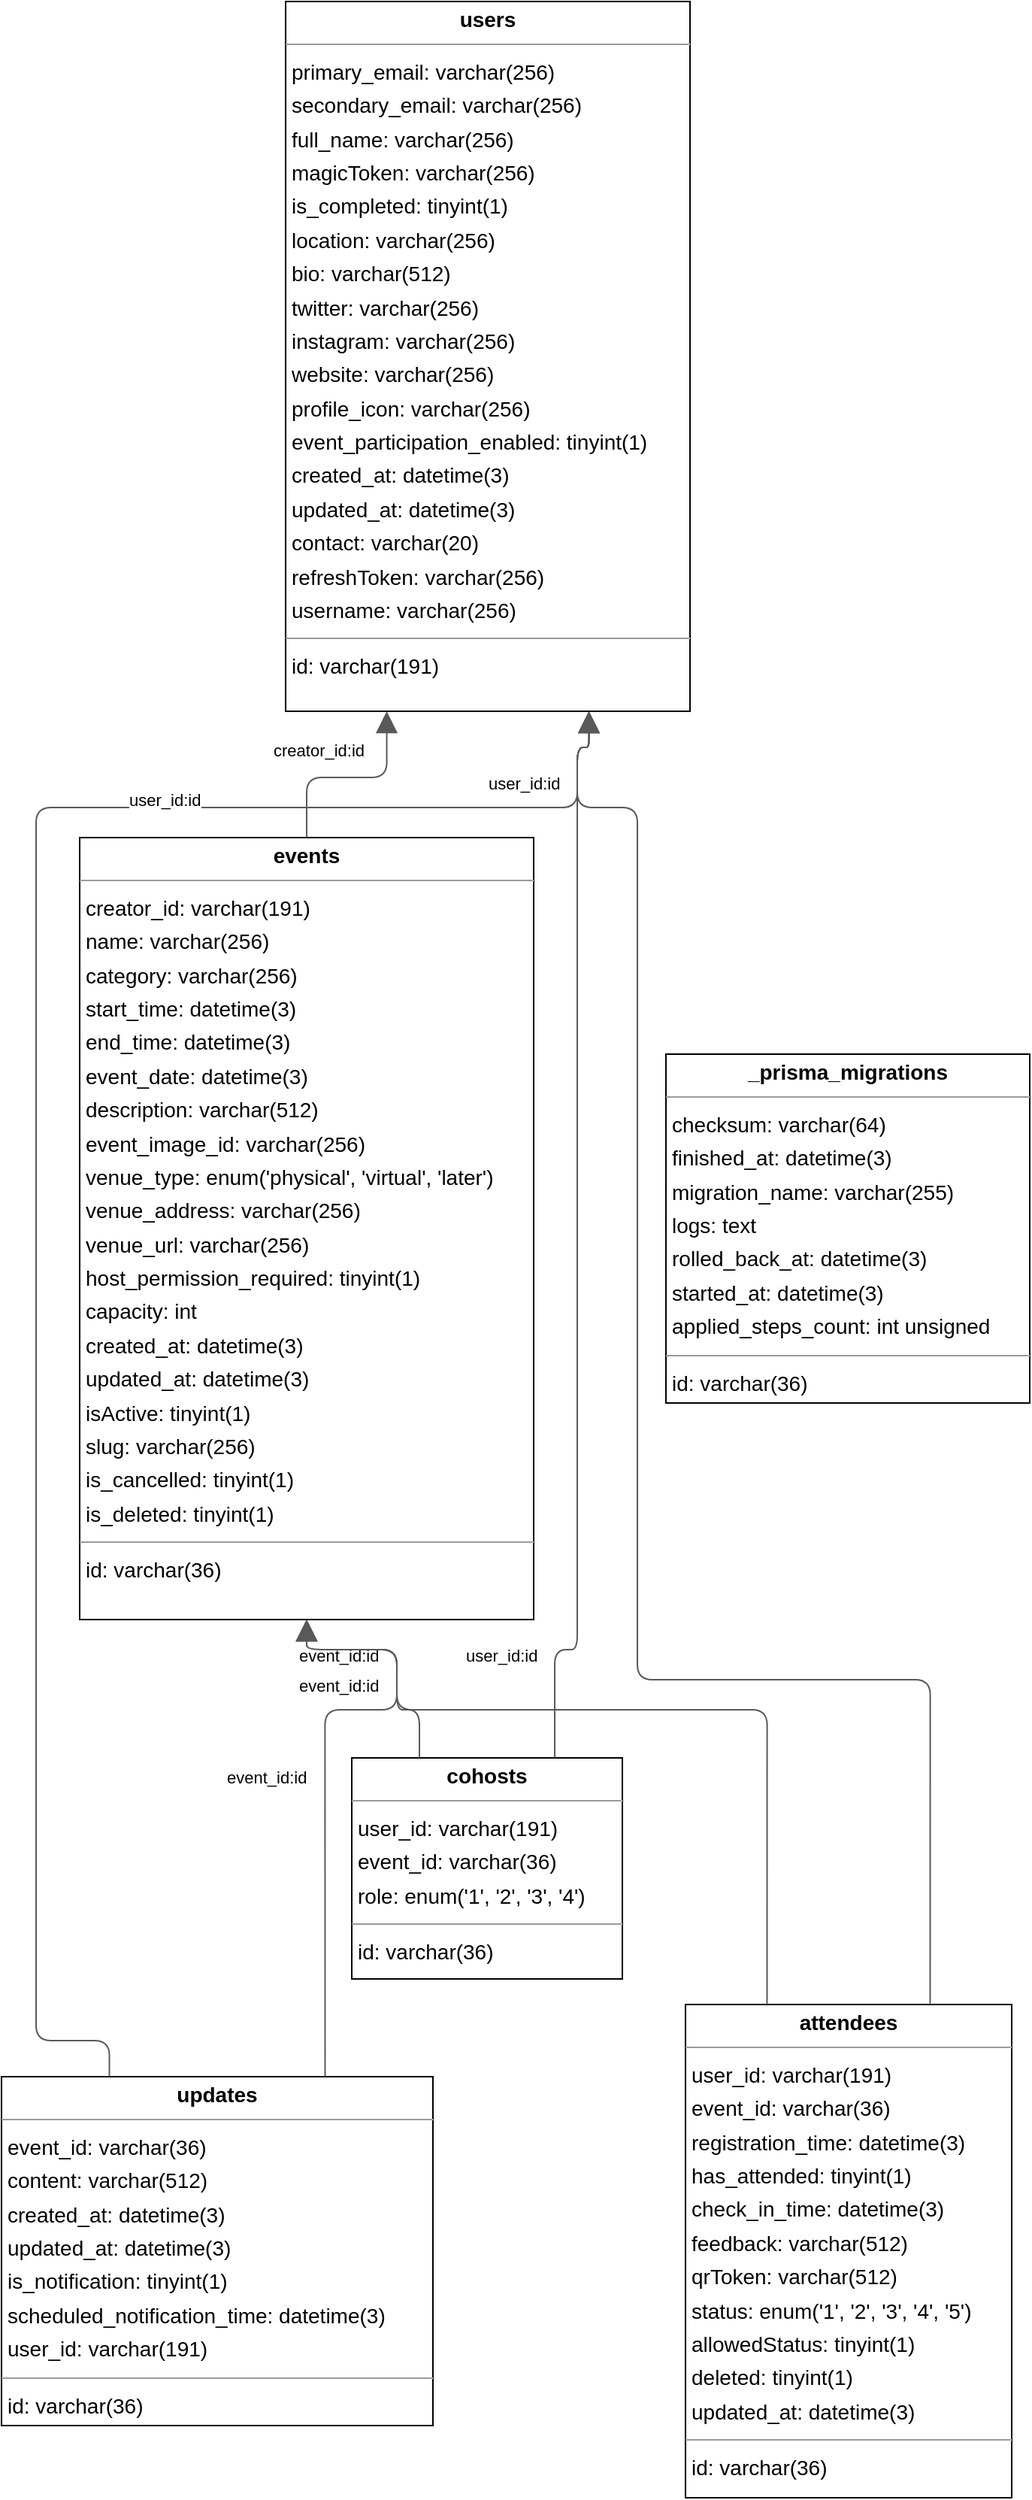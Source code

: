 <mxGraphModel dx="0" dy="0" grid="1" gridSize="10" guides="1" tooltips="1" connect="1" arrows="1" fold="1" page="0" pageScale="1" background="none" math="0" shadow="0">
  <root>
    <mxCell id="0" />
    <mxCell id="1" parent="0" />
    <mxCell id="node2" parent="1" vertex="1" value="&lt;p style=&quot;margin:0px;margin-top:4px;text-align:center;&quot;&gt;&lt;b&gt;_prisma_migrations&lt;/b&gt;&lt;/p&gt;&lt;hr size=&quot;1&quot;/&gt;&lt;p style=&quot;margin:0 0 0 4px;line-height:1.6;&quot;&gt; checksum: varchar(64)&lt;br/&gt; finished_at: datetime(3)&lt;br/&gt; migration_name: varchar(255)&lt;br/&gt; logs: text&lt;br/&gt; rolled_back_at: datetime(3)&lt;br/&gt; started_at: datetime(3)&lt;br/&gt; applied_steps_count: int unsigned&lt;/p&gt;&lt;hr size=&quot;1&quot;/&gt;&lt;p style=&quot;margin:0 0 0 4px;line-height:1.6;&quot;&gt; id: varchar(36)&lt;/p&gt;" style="verticalAlign=top;align=left;overflow=fill;fontSize=14;fontFamily=Helvetica;html=1;rounded=0;shadow=0;comic=0;labelBackgroundColor=none;strokeWidth=1;">
      <mxGeometry x="292" y="440" width="242" height="232" as="geometry" />
    </mxCell>
    <mxCell id="node1" parent="1" vertex="1" value="&lt;p style=&quot;margin:0px;margin-top:4px;text-align:center;&quot;&gt;&lt;b&gt;attendees&lt;/b&gt;&lt;/p&gt;&lt;hr size=&quot;1&quot;/&gt;&lt;p style=&quot;margin:0 0 0 4px;line-height:1.6;&quot;&gt; user_id: varchar(191)&lt;br/&gt; event_id: varchar(36)&lt;br/&gt; registration_time: datetime(3)&lt;br/&gt; has_attended: tinyint(1)&lt;br/&gt; check_in_time: datetime(3)&lt;br/&gt; feedback: varchar(512)&lt;br/&gt; qrToken: varchar(512)&lt;br/&gt; status: enum(&amp;#39;1&amp;#39;, &amp;#39;2&amp;#39;, &amp;#39;3&amp;#39;, &amp;#39;4&amp;#39;, &amp;#39;5&amp;#39;)&lt;br/&gt; allowedStatus: tinyint(1)&lt;br/&gt; deleted: tinyint(1)&lt;br/&gt; updated_at: datetime(3)&lt;/p&gt;&lt;hr size=&quot;1&quot;/&gt;&lt;p style=&quot;margin:0 0 0 4px;line-height:1.6;&quot;&gt; id: varchar(36)&lt;/p&gt;" style="verticalAlign=top;align=left;overflow=fill;fontSize=14;fontFamily=Helvetica;html=1;rounded=0;shadow=0;comic=0;labelBackgroundColor=none;strokeWidth=1;">
      <mxGeometry x="305" y="1072" width="217" height="328" as="geometry" />
    </mxCell>
    <mxCell id="node4" parent="1" vertex="1" value="&lt;p style=&quot;margin:0px;margin-top:4px;text-align:center;&quot;&gt;&lt;b&gt;cohosts&lt;/b&gt;&lt;/p&gt;&lt;hr size=&quot;1&quot;/&gt;&lt;p style=&quot;margin:0 0 0 4px;line-height:1.6;&quot;&gt; user_id: varchar(191)&lt;br/&gt; event_id: varchar(36)&lt;br/&gt; role: enum(&amp;#39;1&amp;#39;, &amp;#39;2&amp;#39;, &amp;#39;3&amp;#39;, &amp;#39;4&amp;#39;)&lt;/p&gt;&lt;hr size=&quot;1&quot;/&gt;&lt;p style=&quot;margin:0 0 0 4px;line-height:1.6;&quot;&gt; id: varchar(36)&lt;/p&gt;" style="verticalAlign=top;align=left;overflow=fill;fontSize=14;fontFamily=Helvetica;html=1;rounded=0;shadow=0;comic=0;labelBackgroundColor=none;strokeWidth=1;">
      <mxGeometry x="83" y="908" width="180" height="147" as="geometry" />
    </mxCell>
    <mxCell id="node3" parent="1" vertex="1" value="&lt;p style=&quot;margin:0px;margin-top:4px;text-align:center;&quot;&gt;&lt;b&gt;events&lt;/b&gt;&lt;/p&gt;&lt;hr size=&quot;1&quot;/&gt;&lt;p style=&quot;margin:0 0 0 4px;line-height:1.6;&quot;&gt; creator_id: varchar(191)&lt;br/&gt; name: varchar(256)&lt;br/&gt; category: varchar(256)&lt;br/&gt; start_time: datetime(3)&lt;br/&gt; end_time: datetime(3)&lt;br/&gt; event_date: datetime(3)&lt;br/&gt; description: varchar(512)&lt;br/&gt; event_image_id: varchar(256)&lt;br/&gt; venue_type: enum(&amp;#39;physical&amp;#39;, &amp;#39;virtual&amp;#39;, &amp;#39;later&amp;#39;)&lt;br/&gt; venue_address: varchar(256)&lt;br/&gt; venue_url: varchar(256)&lt;br/&gt; host_permission_required: tinyint(1)&lt;br/&gt; capacity: int&lt;br/&gt; created_at: datetime(3)&lt;br/&gt; updated_at: datetime(3)&lt;br/&gt; isActive: tinyint(1)&lt;br/&gt; slug: varchar(256)&lt;br/&gt; is_cancelled: tinyint(1)&lt;br/&gt; is_deleted: tinyint(1)&lt;/p&gt;&lt;hr size=&quot;1&quot;/&gt;&lt;p style=&quot;margin:0 0 0 4px;line-height:1.6;&quot;&gt; id: varchar(36)&lt;/p&gt;" style="verticalAlign=top;align=left;overflow=fill;fontSize=14;fontFamily=Helvetica;html=1;rounded=0;shadow=0;comic=0;labelBackgroundColor=none;strokeWidth=1;">
      <mxGeometry x="-98" y="296" width="302" height="520" as="geometry" />
    </mxCell>
    <mxCell id="node0" parent="1" vertex="1" value="&lt;p style=&quot;margin:0px;margin-top:4px;text-align:center;&quot;&gt;&lt;b&gt;updates&lt;/b&gt;&lt;/p&gt;&lt;hr size=&quot;1&quot;/&gt;&lt;p style=&quot;margin:0 0 0 4px;line-height:1.6;&quot;&gt; event_id: varchar(36)&lt;br/&gt; content: varchar(512)&lt;br/&gt; created_at: datetime(3)&lt;br/&gt; updated_at: datetime(3)&lt;br/&gt; is_notification: tinyint(1)&lt;br/&gt; scheduled_notification_time: datetime(3)&lt;br/&gt; user_id: varchar(191)&lt;/p&gt;&lt;hr size=&quot;1&quot;/&gt;&lt;p style=&quot;margin:0 0 0 4px;line-height:1.6;&quot;&gt; id: varchar(36)&lt;/p&gt;" style="verticalAlign=top;align=left;overflow=fill;fontSize=14;fontFamily=Helvetica;html=1;rounded=0;shadow=0;comic=0;labelBackgroundColor=none;strokeWidth=1;">
      <mxGeometry x="-150" y="1120" width="287" height="232" as="geometry" />
    </mxCell>
    <mxCell id="node5" parent="1" vertex="1" value="&lt;p style=&quot;margin:0px;margin-top:4px;text-align:center;&quot;&gt;&lt;b&gt;users&lt;/b&gt;&lt;/p&gt;&lt;hr size=&quot;1&quot;/&gt;&lt;p style=&quot;margin:0 0 0 4px;line-height:1.6;&quot;&gt; primary_email: varchar(256)&lt;br/&gt; secondary_email: varchar(256)&lt;br/&gt; full_name: varchar(256)&lt;br/&gt; magicToken: varchar(256)&lt;br/&gt; is_completed: tinyint(1)&lt;br/&gt; location: varchar(256)&lt;br/&gt; bio: varchar(512)&lt;br/&gt; twitter: varchar(256)&lt;br/&gt; instagram: varchar(256)&lt;br/&gt; website: varchar(256)&lt;br/&gt; profile_icon: varchar(256)&lt;br/&gt; event_participation_enabled: tinyint(1)&lt;br/&gt; created_at: datetime(3)&lt;br/&gt; updated_at: datetime(3)&lt;br/&gt; contact: varchar(20)&lt;br/&gt; refreshToken: varchar(256)&lt;br/&gt; username: varchar(256)&lt;/p&gt;&lt;hr size=&quot;1&quot;/&gt;&lt;p style=&quot;margin:0 0 0 4px;line-height:1.6;&quot;&gt; id: varchar(191)&lt;/p&gt;" style="verticalAlign=top;align=left;overflow=fill;fontSize=14;fontFamily=Helvetica;html=1;rounded=0;shadow=0;comic=0;labelBackgroundColor=none;strokeWidth=1;">
      <mxGeometry x="39" y="-260" width="269" height="472" as="geometry" />
    </mxCell>
    <mxCell id="edge6" edge="1" value="" parent="1" source="node1" target="node3" style="html=1;rounded=1;edgeStyle=orthogonalEdgeStyle;dashed=0;startArrow=none;endArrow=block;endSize=12;strokeColor=#595959;exitX=0.250;exitY=0.000;exitDx=0;exitDy=0;entryX=0.500;entryY=1.000;entryDx=0;entryDy=0;">
      <mxGeometry width="50" height="50" relative="1" as="geometry">
        <Array as="points">
          <mxPoint x="359" y="876" />
          <mxPoint x="113" y="876" />
          <mxPoint x="113" y="836" />
          <mxPoint x="53" y="836" />
        </Array>
      </mxGeometry>
    </mxCell>
    <mxCell id="label38" parent="edge6" vertex="1" connectable="0" value="event_id:id" style="edgeLabel;resizable=0;html=1;align=left;verticalAlign=top;strokeColor=default;">
      <mxGeometry x="46" y="847" as="geometry" />
    </mxCell>
    <mxCell id="edge5" edge="1" value="" parent="1" source="node1" target="node5" style="html=1;rounded=1;edgeStyle=orthogonalEdgeStyle;dashed=0;startArrow=none;endArrow=block;endSize=12;strokeColor=#595959;exitX=0.750;exitY=0.000;exitDx=0;exitDy=0;entryX=0.750;entryY=1.000;entryDx=0;entryDy=0;">
      <mxGeometry width="50" height="50" relative="1" as="geometry">
        <Array as="points">
          <mxPoint x="467" y="856" />
          <mxPoint x="273" y="856" />
          <mxPoint x="273" y="276" />
          <mxPoint x="233" y="276" />
          <mxPoint x="233" y="236" />
          <mxPoint x="240" y="236" />
        </Array>
      </mxGeometry>
    </mxCell>
    <mxCell id="label32" parent="edge5" vertex="1" connectable="0" value="user_id:id" style="edgeLabel;resizable=0;html=1;align=left;verticalAlign=top;strokeColor=default;">
      <mxGeometry x="172" y="247" as="geometry" />
    </mxCell>
    <mxCell id="edge2" edge="1" value="" parent="1" source="node4" target="node3" style="html=1;rounded=1;edgeStyle=orthogonalEdgeStyle;dashed=0;startArrow=none;endArrow=block;endSize=12;strokeColor=#595959;exitX=0.250;exitY=0.000;exitDx=0;exitDy=0;entryX=0.500;entryY=1.000;entryDx=0;entryDy=0;">
      <mxGeometry width="50" height="50" relative="1" as="geometry">
        <Array as="points">
          <mxPoint x="128" y="876" />
          <mxPoint x="113" y="876" />
          <mxPoint x="113" y="836" />
          <mxPoint x="53" y="836" />
        </Array>
      </mxGeometry>
    </mxCell>
    <mxCell id="label14" parent="edge2" vertex="1" connectable="0" value="event_id:id" style="edgeLabel;resizable=0;html=1;align=left;verticalAlign=top;strokeColor=default;">
      <mxGeometry x="46" y="827" as="geometry" />
    </mxCell>
    <mxCell id="edge4" edge="1" value="" parent="1" source="node4" target="node5" style="html=1;rounded=1;edgeStyle=orthogonalEdgeStyle;dashed=0;startArrow=none;endArrow=block;endSize=12;strokeColor=#595959;exitX=0.750;exitY=0.000;exitDx=0;exitDy=0;entryX=0.750;entryY=1.000;entryDx=0;entryDy=0;">
      <mxGeometry width="50" height="50" relative="1" as="geometry">
        <Array as="points">
          <mxPoint x="218" y="836" />
          <mxPoint x="233" y="836" />
          <mxPoint x="233" y="236" />
          <mxPoint x="240" y="236" />
        </Array>
      </mxGeometry>
    </mxCell>
    <mxCell id="label26" parent="edge4" vertex="1" connectable="0" value="user_id:id" style="edgeLabel;resizable=0;html=1;align=left;verticalAlign=top;strokeColor=default;">
      <mxGeometry x="157" y="827" as="geometry" />
    </mxCell>
    <mxCell id="edge0" edge="1" value="" parent="1" source="node3" target="node5" style="html=1;rounded=1;edgeStyle=orthogonalEdgeStyle;dashed=0;startArrow=none;endArrow=block;endSize=12;strokeColor=#595959;exitX=0.500;exitY=0.000;exitDx=0;exitDy=0;entryX=0.250;entryY=1.000;entryDx=0;entryDy=0;">
      <mxGeometry width="50" height="50" relative="1" as="geometry">
        <Array as="points">
          <mxPoint x="53" y="256" />
          <mxPoint x="106" y="256" />
        </Array>
      </mxGeometry>
    </mxCell>
    <mxCell id="label2" parent="edge0" vertex="1" connectable="0" value="creator_id:id" style="edgeLabel;resizable=0;html=1;align=left;verticalAlign=top;strokeColor=default;">
      <mxGeometry x="29" y="225" as="geometry" />
    </mxCell>
    <mxCell id="edge3" edge="1" value="" parent="1" source="node0" target="node3" style="html=1;rounded=1;edgeStyle=orthogonalEdgeStyle;dashed=0;startArrow=none;endArrow=block;endSize=12;strokeColor=#595959;exitX=0.750;exitY=0.000;exitDx=0;exitDy=0;entryX=0.500;entryY=1.000;entryDx=0;entryDy=0;">
      <mxGeometry width="50" height="50" relative="1" as="geometry">
        <Array as="points">
          <mxPoint x="65" y="876" />
          <mxPoint x="113" y="876" />
          <mxPoint x="113" y="836" />
          <mxPoint x="53" y="836" />
        </Array>
      </mxGeometry>
    </mxCell>
    <mxCell id="label20" parent="edge3" vertex="1" connectable="0" value="event_id:id" style="edgeLabel;resizable=0;html=1;align=left;verticalAlign=top;strokeColor=default;">
      <mxGeometry x="-2" y="908" as="geometry" />
    </mxCell>
    <mxCell id="edge1" edge="1" value="" parent="1" source="node0" target="node5" style="html=1;rounded=1;edgeStyle=orthogonalEdgeStyle;dashed=0;startArrow=none;endArrow=block;endSize=12;strokeColor=#595959;exitX=0.250;exitY=0.000;exitDx=0;exitDy=0;entryX=0.750;entryY=1.000;entryDx=0;entryDy=0;">
      <mxGeometry width="50" height="50" relative="1" as="geometry">
        <Array as="points">
          <mxPoint x="-79" y="1096" />
          <mxPoint x="-127" y="1096" />
          <mxPoint x="-127" y="276" />
          <mxPoint x="233" y="276" />
          <mxPoint x="233" y="236" />
          <mxPoint x="240" y="236" />
        </Array>
      </mxGeometry>
    </mxCell>
    <mxCell id="label8" parent="edge1" vertex="1" connectable="0" value="user_id:id" style="edgeLabel;resizable=0;html=1;align=left;verticalAlign=top;strokeColor=default;">
      <mxGeometry x="-67" y="258" as="geometry" />
    </mxCell>
  </root>
</mxGraphModel>
